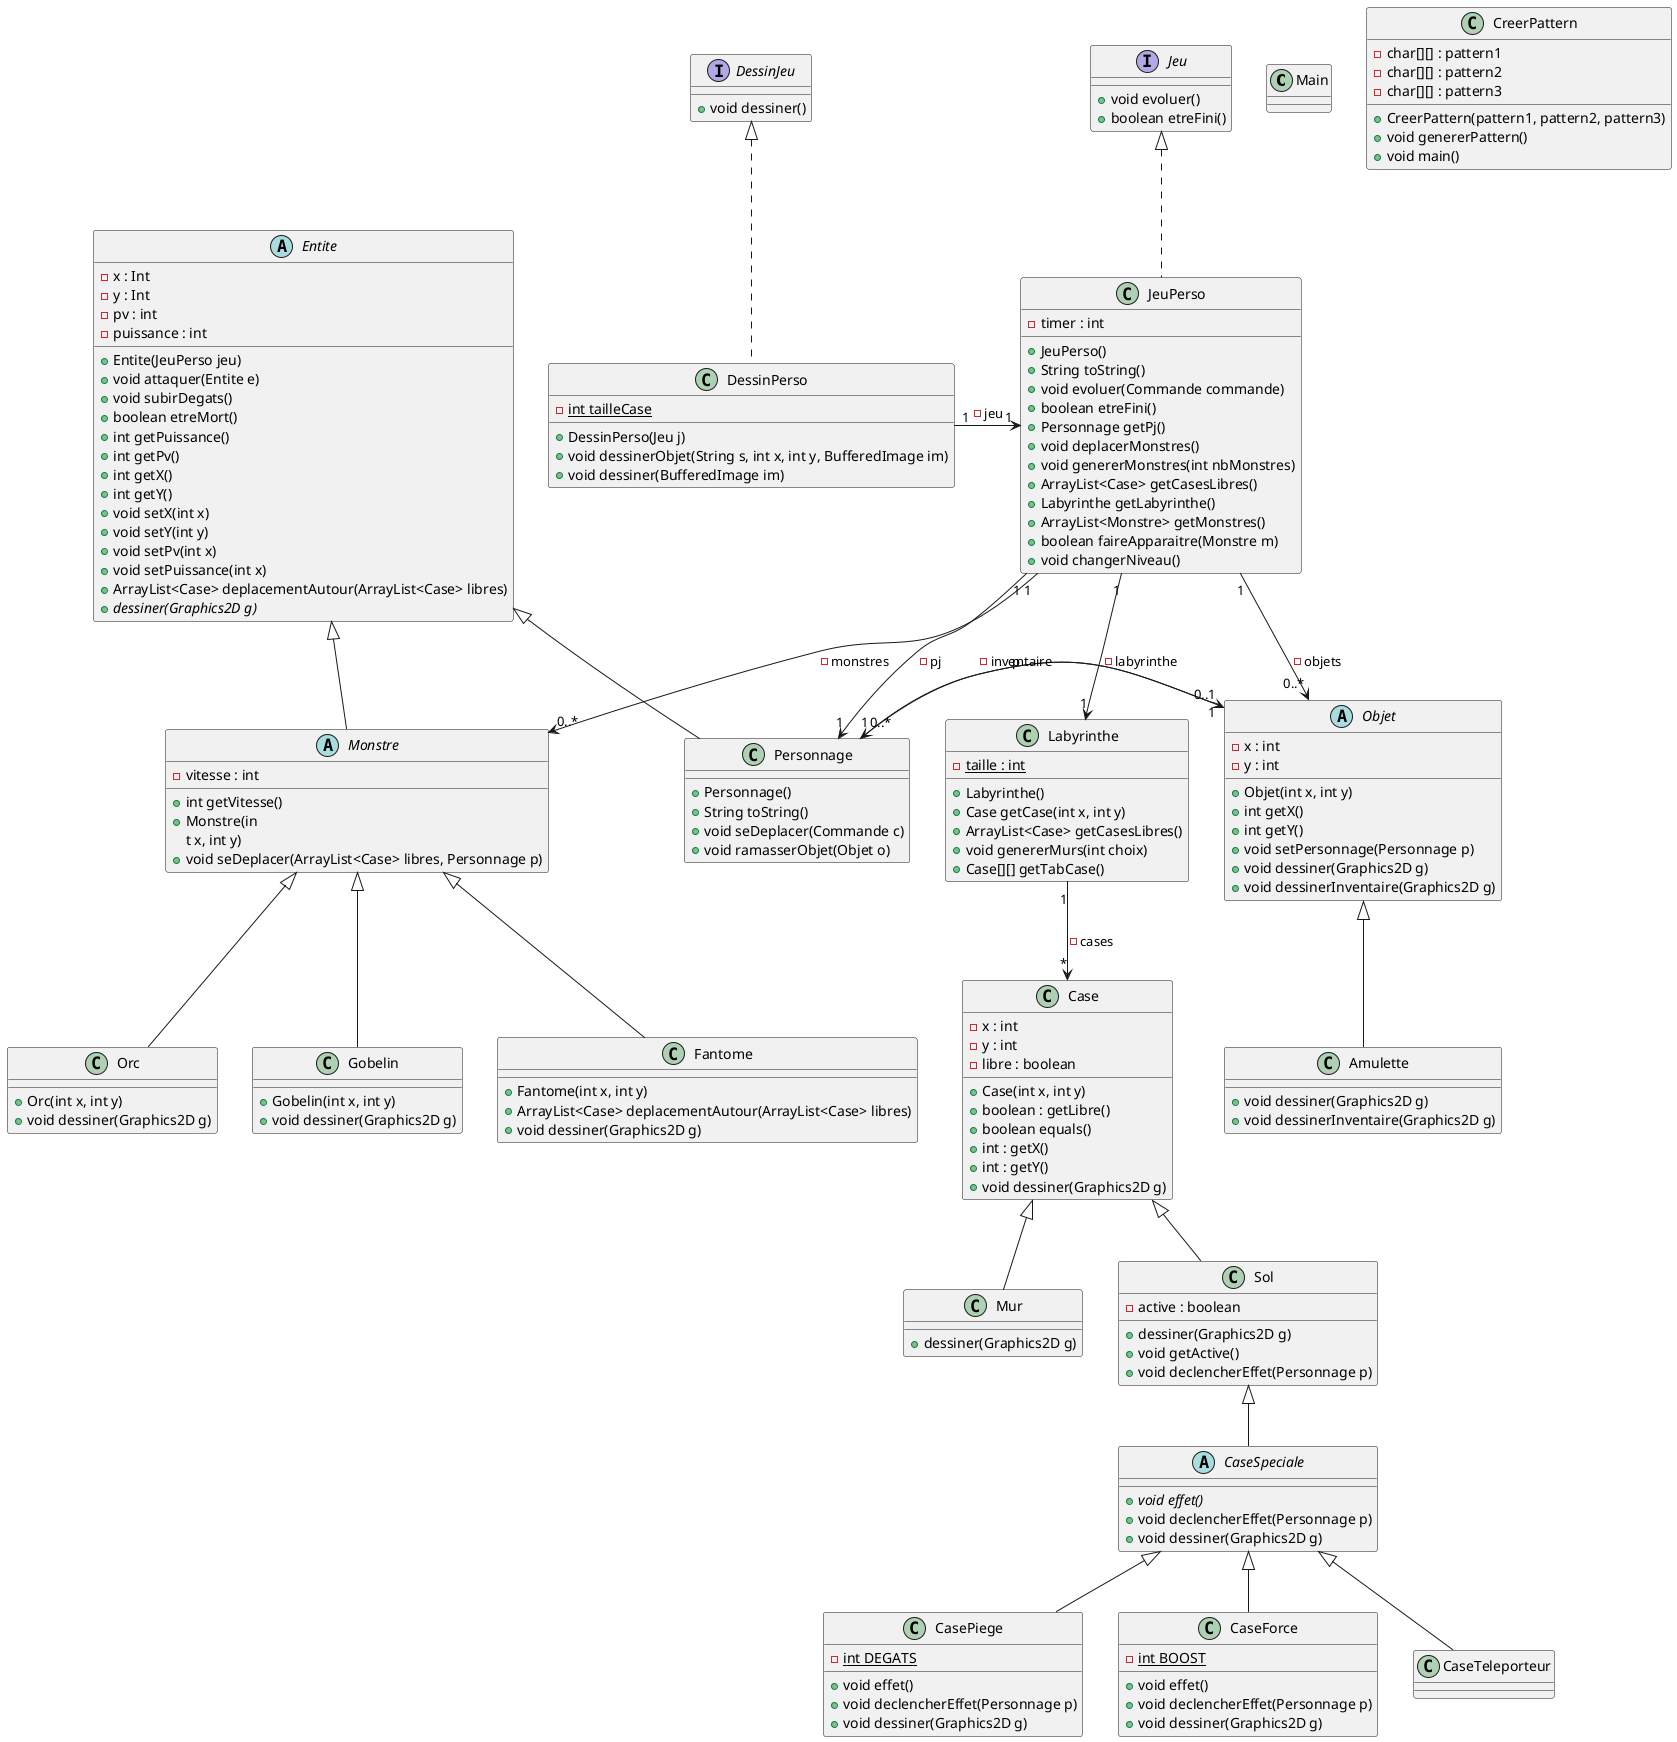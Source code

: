 @startuml

class Main

abstract class Monstre extends Entite {
    - vitesse : int
    + int getVitesse()
    + Monstre(in
    t x, int y)
    + void seDeplacer(ArrayList<Case> libres, Personnage p)
}

class Fantome extends Monstre {
    + Fantome(int x, int y)
    + ArrayList<Case> deplacementAutour(ArrayList<Case> libres)
    + void dessiner(Graphics2D g)
}

class Orc extends Monstre {
    + Orc(int x, int y)
    + void dessiner(Graphics2D g)
}

class Gobelin extends Monstre {
    + Gobelin(int x, int y)
    + void dessiner(Graphics2D g)
}

class Labyrinthe {
    - {static} taille : int
    + Labyrinthe()
    + Case getCase(int x, int y)
    + ArrayList<Case> getCasesLibres()
    + void genererMurs(int choix)
    + Case[][] getTabCase()
}
Labyrinthe "1" --> "*" Case : - cases

class Case {
    - x : int
    - y : int
    - libre : boolean
    + Case(int x, int y)
    + boolean : getLibre()
    + boolean equals()
    + int : getX()
    + int : getY()
    + void dessiner(Graphics2D g)
}

class Mur extends Case {
    + dessiner(Graphics2D g)
}

class Sol extends Case {
    - active : boolean
    + dessiner(Graphics2D g)
    + void getActive()
    + void declencherEffet(Personnage p)
}

abstract class CaseSpeciale extends Sol {
    + {abstract} void effet()
    + void declencherEffet(Personnage p)
     + void dessiner(Graphics2D g)
}

class CasePiege extends CaseSpeciale {
    - {static} int DEGATS
    + void effet()
    + void declencherEffet(Personnage p)
     + void dessiner(Graphics2D g)
}

class CaseForce extends CaseSpeciale {
    - {static} int BOOST
     + void effet()
    + void declencherEffet(Personnage p)
     + void dessiner(Graphics2D g)
}

class CaseTeleporteur extends CaseSpeciale

abstract class Entite {
    - x : Int
    - y : Int
    - pv : int
    - puissance : int
    + Entite(JeuPerso jeu)
    + void attaquer(Entite e)
    + void subirDegats()
    + boolean etreMort()
    + int getPuissance()
    + int getPv()
    + int getX()
    + int getY()
    + void setX(int x)
    + void setY(int y)
    + void setPv(int x)
    + void setPuissance(int x)
    + ArrayList<Case> deplacementAutour(ArrayList<Case> libres)
    + {abstract} dessiner(Graphics2D g)
}

interface Jeu {
    + void evoluer()
    + boolean etreFini()
}

class JeuPerso implements Jeu {
    - timer : int
    + JeuPerso()
    + String toString()
    + void evoluer(Commande commande)
    + boolean etreFini()
    + Personnage getPj()
    + void deplacerMonstres()
    + void genererMonstres(int nbMonstres)
    + ArrayList<Case> getCasesLibres()
    + Labyrinthe getLabyrinthe()
    + ArrayList<Monstre> getMonstres()
    + boolean faireApparaitre(Monstre m)
    + void changerNiveau()
}
JeuPerso "1" --> "1" Labyrinthe : - labyrinthe
JeuPerso "1" --> "1" Personnage : - pj
JeuPerso "1" --> "0..*" Monstre : - monstres
JeuPerso "1" --> "0..*" Objet : - objets

abstract class Objet {
    - x : int
    - y : int
    + Objet(int x, int y)
    + int getX()
    + int getY()
    + void setPersonnage(Personnage p)
    + void dessiner(Graphics2D g)
    + void dessinerInventaire(Graphics2D g)
}
Objet "0..1" -> "1" Personnage : p

class CreerPattern {
    - char[][] : pattern1
    - char[][] : pattern2
    - char[][] : pattern3
    + CreerPattern(pattern1, pattern2, pattern3)
    + void genererPattern()
    + void main()
}

class Amulette extends Objet {
    + void dessiner(Graphics2D g)
    + void dessinerInventaire(Graphics2D g)
}

class Personnage extends Entite {
    + Personnage()
    + String toString()
    + void seDeplacer(Commande c)
    + void ramasserObjet(Objet o)
}
Personnage "0..*" -> "1" Objet : - inventaire

class DessinPerso implements DessinJeu {
    - {static} int tailleCase
    + DessinPerso(Jeu j)
    + void dessinerObjet(String s, int x, int y, BufferedImage im)
    + void dessiner(BufferedImage im)
}
DessinPerso "1" -> "1" JeuPerso : - jeu

interface DessinJeu {
    + void dessiner()
}
@enduml